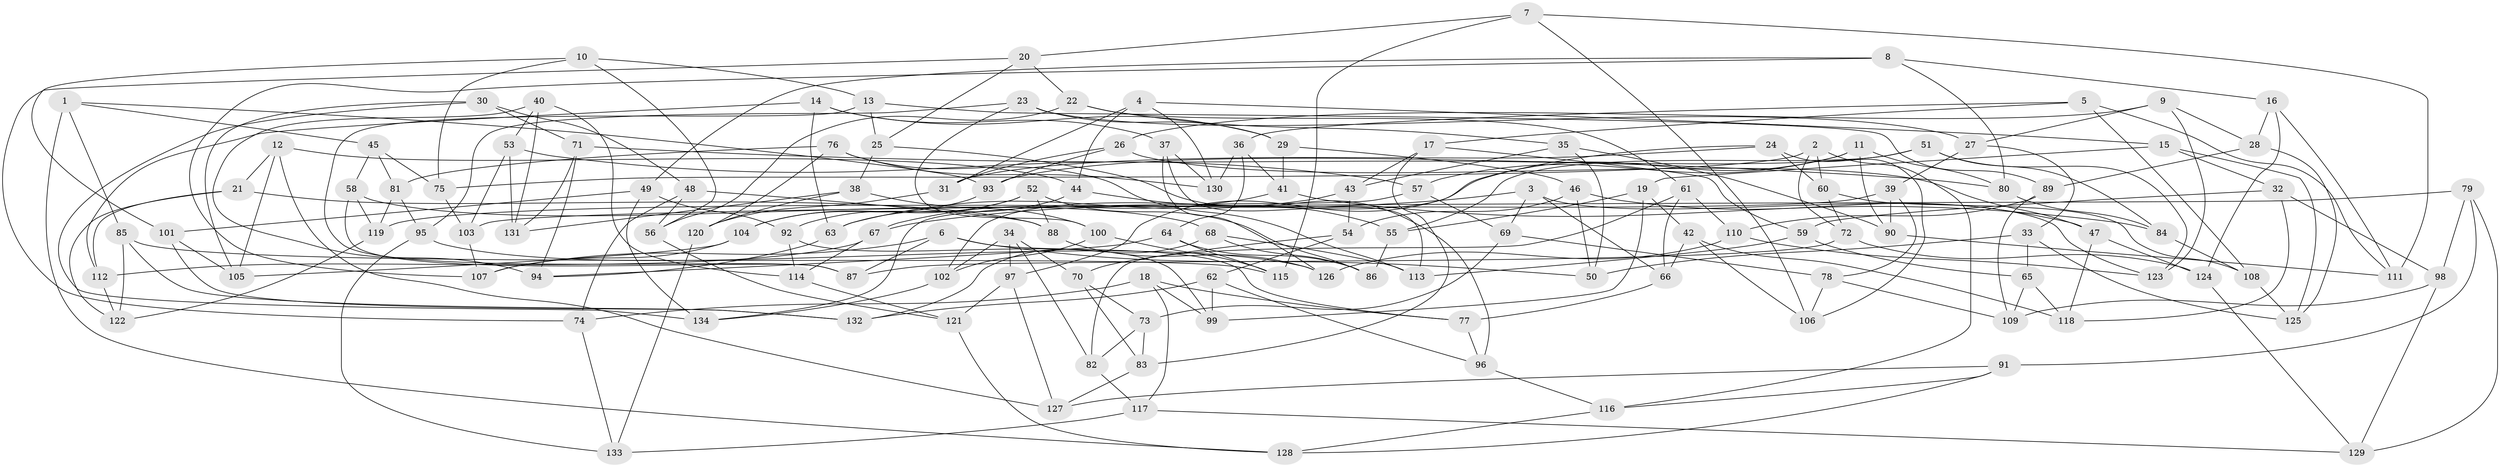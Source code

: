 // Generated by graph-tools (version 1.1) at 2025/11/02/27/25 16:11:47]
// undirected, 134 vertices, 268 edges
graph export_dot {
graph [start="1"]
  node [color=gray90,style=filled];
  1;
  2;
  3;
  4;
  5;
  6;
  7;
  8;
  9;
  10;
  11;
  12;
  13;
  14;
  15;
  16;
  17;
  18;
  19;
  20;
  21;
  22;
  23;
  24;
  25;
  26;
  27;
  28;
  29;
  30;
  31;
  32;
  33;
  34;
  35;
  36;
  37;
  38;
  39;
  40;
  41;
  42;
  43;
  44;
  45;
  46;
  47;
  48;
  49;
  50;
  51;
  52;
  53;
  54;
  55;
  56;
  57;
  58;
  59;
  60;
  61;
  62;
  63;
  64;
  65;
  66;
  67;
  68;
  69;
  70;
  71;
  72;
  73;
  74;
  75;
  76;
  77;
  78;
  79;
  80;
  81;
  82;
  83;
  84;
  85;
  86;
  87;
  88;
  89;
  90;
  91;
  92;
  93;
  94;
  95;
  96;
  97;
  98;
  99;
  100;
  101;
  102;
  103;
  104;
  105;
  106;
  107;
  108;
  109;
  110;
  111;
  112;
  113;
  114;
  115;
  116;
  117;
  118;
  119;
  120;
  121;
  122;
  123;
  124;
  125;
  126;
  127;
  128;
  129;
  130;
  131;
  132;
  133;
  134;
  1 -- 128;
  1 -- 85;
  1 -- 45;
  1 -- 93;
  2 -- 60;
  2 -- 116;
  2 -- 72;
  2 -- 75;
  3 -- 123;
  3 -- 66;
  3 -- 67;
  3 -- 69;
  4 -- 31;
  4 -- 15;
  4 -- 130;
  4 -- 44;
  5 -- 111;
  5 -- 36;
  5 -- 17;
  5 -- 108;
  6 -- 87;
  6 -- 50;
  6 -- 77;
  6 -- 107;
  7 -- 20;
  7 -- 111;
  7 -- 115;
  7 -- 106;
  8 -- 49;
  8 -- 16;
  8 -- 107;
  8 -- 80;
  9 -- 26;
  9 -- 28;
  9 -- 27;
  9 -- 123;
  10 -- 75;
  10 -- 56;
  10 -- 13;
  10 -- 101;
  11 -- 80;
  11 -- 102;
  11 -- 90;
  11 -- 57;
  12 -- 44;
  12 -- 127;
  12 -- 21;
  12 -- 105;
  13 -- 25;
  13 -- 87;
  13 -- 89;
  14 -- 29;
  14 -- 112;
  14 -- 37;
  14 -- 63;
  15 -- 125;
  15 -- 32;
  15 -- 19;
  16 -- 124;
  16 -- 28;
  16 -- 111;
  17 -- 83;
  17 -- 43;
  17 -- 59;
  18 -- 74;
  18 -- 77;
  18 -- 99;
  18 -- 117;
  19 -- 55;
  19 -- 99;
  19 -- 42;
  20 -- 25;
  20 -- 22;
  20 -- 74;
  21 -- 112;
  21 -- 122;
  21 -- 88;
  22 -- 61;
  22 -- 56;
  22 -- 35;
  23 -- 27;
  23 -- 100;
  23 -- 29;
  23 -- 95;
  24 -- 106;
  24 -- 60;
  24 -- 31;
  24 -- 97;
  25 -- 38;
  25 -- 96;
  26 -- 31;
  26 -- 47;
  26 -- 93;
  27 -- 33;
  27 -- 39;
  28 -- 125;
  28 -- 89;
  29 -- 46;
  29 -- 41;
  30 -- 134;
  30 -- 71;
  30 -- 105;
  30 -- 48;
  31 -- 120;
  32 -- 118;
  32 -- 59;
  32 -- 98;
  33 -- 125;
  33 -- 50;
  33 -- 65;
  34 -- 102;
  34 -- 97;
  34 -- 70;
  34 -- 82;
  35 -- 43;
  35 -- 50;
  35 -- 90;
  36 -- 64;
  36 -- 130;
  36 -- 41;
  37 -- 113;
  37 -- 126;
  37 -- 130;
  38 -- 131;
  38 -- 120;
  38 -- 100;
  39 -- 78;
  39 -- 90;
  39 -- 119;
  40 -- 94;
  40 -- 114;
  40 -- 53;
  40 -- 131;
  41 -- 67;
  41 -- 84;
  42 -- 106;
  42 -- 118;
  42 -- 66;
  43 -- 63;
  43 -- 54;
  44 -- 55;
  44 -- 63;
  45 -- 81;
  45 -- 75;
  45 -- 58;
  46 -- 50;
  46 -- 47;
  46 -- 54;
  47 -- 118;
  47 -- 124;
  48 -- 88;
  48 -- 56;
  48 -- 74;
  49 -- 101;
  49 -- 92;
  49 -- 134;
  51 -- 84;
  51 -- 123;
  51 -- 55;
  51 -- 93;
  52 -- 92;
  52 -- 104;
  52 -- 88;
  52 -- 86;
  53 -- 131;
  53 -- 57;
  53 -- 103;
  54 -- 70;
  54 -- 62;
  55 -- 86;
  56 -- 121;
  57 -- 69;
  57 -- 134;
  58 -- 119;
  58 -- 68;
  58 -- 87;
  59 -- 113;
  59 -- 65;
  60 -- 108;
  60 -- 72;
  61 -- 110;
  61 -- 66;
  61 -- 82;
  62 -- 132;
  62 -- 96;
  62 -- 99;
  63 -- 94;
  64 -- 94;
  64 -- 86;
  64 -- 115;
  65 -- 109;
  65 -- 118;
  66 -- 77;
  67 -- 114;
  67 -- 112;
  68 -- 132;
  68 -- 86;
  68 -- 113;
  69 -- 73;
  69 -- 78;
  70 -- 73;
  70 -- 83;
  71 -- 94;
  71 -- 131;
  71 -- 80;
  72 -- 87;
  72 -- 124;
  73 -- 83;
  73 -- 82;
  74 -- 133;
  75 -- 103;
  76 -- 120;
  76 -- 113;
  76 -- 130;
  76 -- 81;
  77 -- 96;
  78 -- 109;
  78 -- 106;
  79 -- 98;
  79 -- 91;
  79 -- 129;
  79 -- 103;
  80 -- 84;
  81 -- 95;
  81 -- 119;
  82 -- 117;
  83 -- 127;
  84 -- 108;
  85 -- 132;
  85 -- 122;
  85 -- 115;
  88 -- 126;
  89 -- 109;
  89 -- 110;
  90 -- 111;
  91 -- 128;
  91 -- 116;
  91 -- 127;
  92 -- 99;
  92 -- 114;
  93 -- 104;
  95 -- 133;
  95 -- 126;
  96 -- 116;
  97 -- 127;
  97 -- 121;
  98 -- 109;
  98 -- 129;
  100 -- 115;
  100 -- 102;
  101 -- 105;
  101 -- 132;
  102 -- 134;
  103 -- 107;
  104 -- 105;
  104 -- 107;
  108 -- 125;
  110 -- 126;
  110 -- 123;
  112 -- 122;
  114 -- 121;
  116 -- 128;
  117 -- 129;
  117 -- 133;
  119 -- 122;
  120 -- 133;
  121 -- 128;
  124 -- 129;
}
